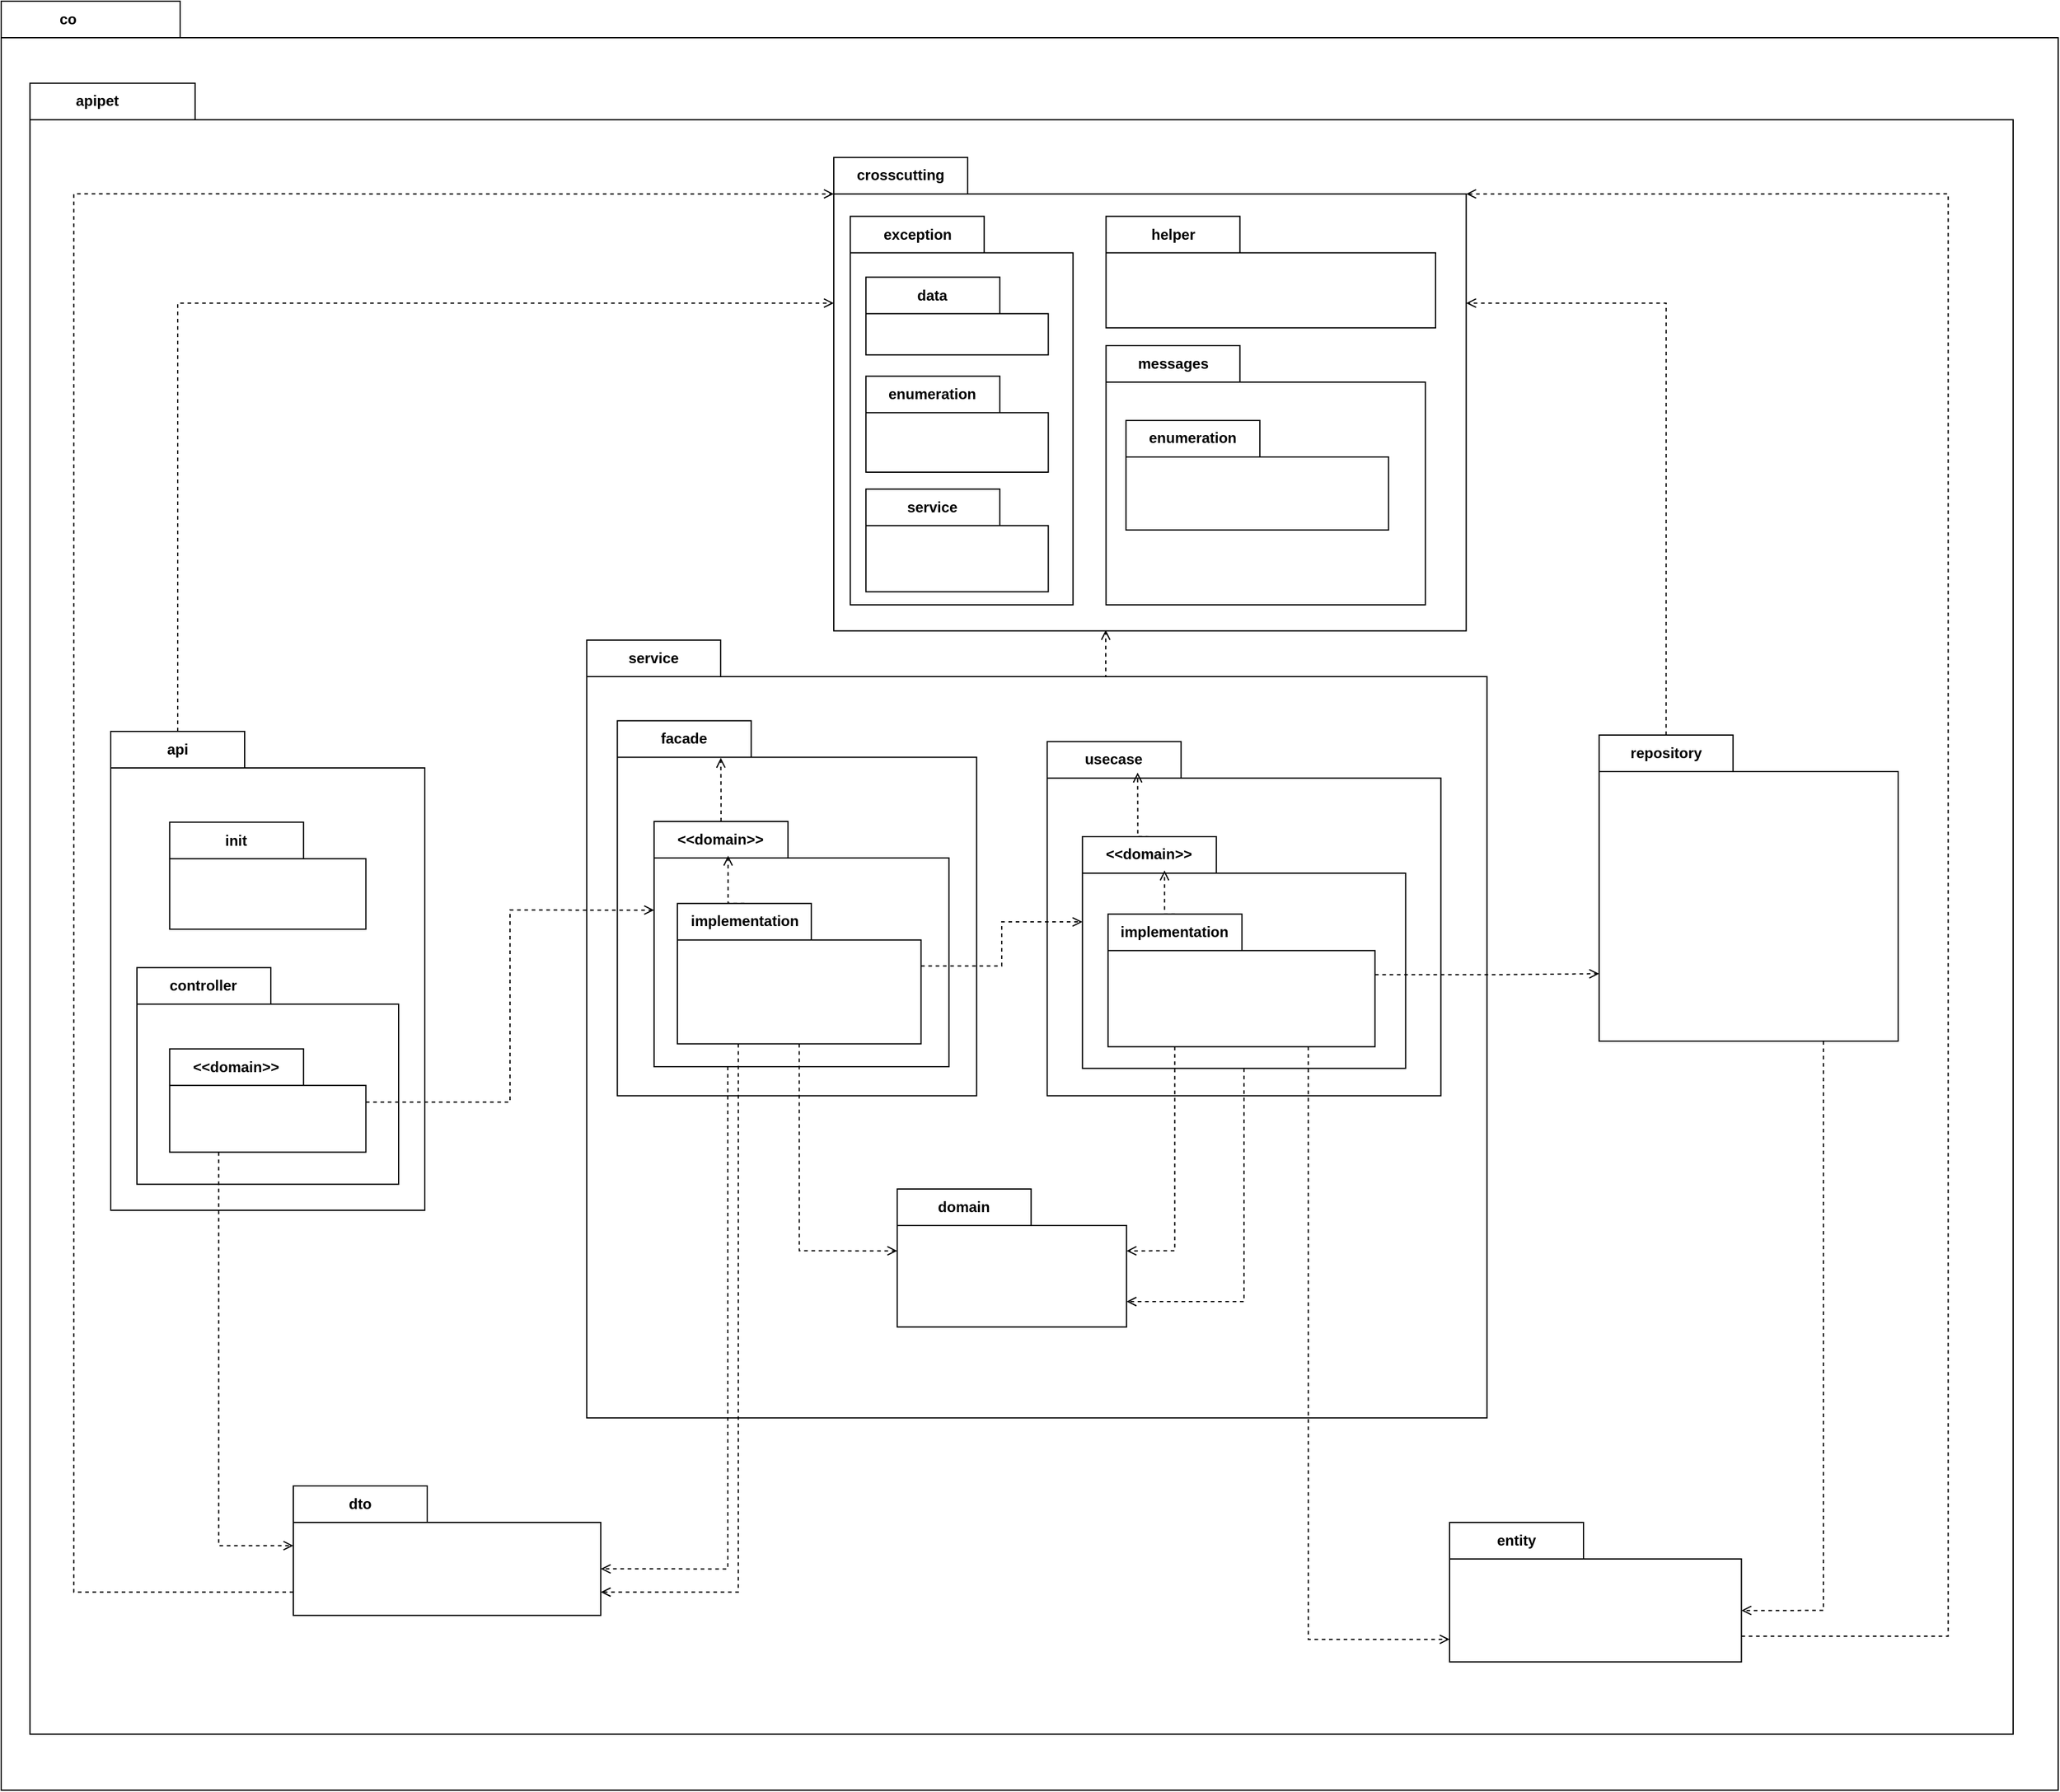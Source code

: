 <mxfile version="21.3.4" type="google">
  <diagram name="Página-1" id="vc0yApb0CMvirgfghkCc">
    <mxGraphModel grid="1" page="1" gridSize="10" guides="1" tooltips="1" connect="1" arrows="1" fold="1" pageScale="1" pageWidth="827" pageHeight="1169" math="0" shadow="0">
      <root>
        <mxCell id="0" />
        <mxCell id="1" parent="0" />
        <mxCell id="pA3cC1FDBmTtkMS_HFhs-1" value="co" style="shape=folder;fontStyle=1;tabWidth=110;tabHeight=30;tabPosition=left;html=1;boundedLbl=1;labelInHeader=1;container=1;collapsible=0;whiteSpace=wrap;" vertex="1" parent="1">
          <mxGeometry x="-950" y="-60" width="1690" height="1470" as="geometry" />
        </mxCell>
        <mxCell id="pA3cC1FDBmTtkMS_HFhs-2" value="" style="html=1;strokeColor=none;resizeWidth=1;resizeHeight=1;fillColor=none;part=1;connectable=0;allowArrows=0;deletable=0;whiteSpace=wrap;" vertex="1" parent="pA3cC1FDBmTtkMS_HFhs-1">
          <mxGeometry width="1690.0" height="1029" relative="1" as="geometry">
            <mxPoint y="30" as="offset" />
          </mxGeometry>
        </mxCell>
        <mxCell id="pA3cC1FDBmTtkMS_HFhs-3" value="apipet" style="shape=folder;fontStyle=1;tabWidth=110;tabHeight=30;tabPosition=left;html=1;boundedLbl=1;labelInHeader=1;container=1;collapsible=0;whiteSpace=wrap;" vertex="1" parent="pA3cC1FDBmTtkMS_HFhs-1">
          <mxGeometry x="23.635" y="67.436" width="1629.357" height="1356.626" as="geometry" />
        </mxCell>
        <mxCell id="pA3cC1FDBmTtkMS_HFhs-4" value="" style="html=1;strokeColor=none;resizeWidth=1;resizeHeight=1;fillColor=none;part=1;connectable=0;allowArrows=0;deletable=0;whiteSpace=wrap;" vertex="1" parent="pA3cC1FDBmTtkMS_HFhs-3">
          <mxGeometry width="1629.357" height="949.638" relative="1" as="geometry">
            <mxPoint y="30" as="offset" />
          </mxGeometry>
        </mxCell>
        <mxCell id="CnLqmu6Y1ZzkHEZmKvZY-15" style="edgeStyle=orthogonalEdgeStyle;rounded=0;orthogonalLoop=1;jettySize=auto;html=1;exitX=0.75;exitY=1;exitDx=0;exitDy=0;exitPerimeter=0;entryX=0;entryY=0;entryDx=239.77;entryDy=72.345;entryPerimeter=0;dashed=1;endArrow=open;endFill=0;" edge="1" parent="pA3cC1FDBmTtkMS_HFhs-3" source="pA3cC1FDBmTtkMS_HFhs-7" target="pA3cC1FDBmTtkMS_HFhs-56">
          <mxGeometry relative="1" as="geometry" />
        </mxCell>
        <mxCell id="CnLqmu6Y1ZzkHEZmKvZY-23" style="edgeStyle=orthogonalEdgeStyle;rounded=0;orthogonalLoop=1;jettySize=auto;html=1;exitX=0;exitY=0;exitDx=55;exitDy=0;exitPerimeter=0;entryX=0;entryY=0;entryDx=519.59;entryDy=119.775;entryPerimeter=0;dashed=1;endArrow=open;endFill=0;" edge="1" parent="pA3cC1FDBmTtkMS_HFhs-3" source="pA3cC1FDBmTtkMS_HFhs-7" target="Lod6vtD8BS9e7FjF0TmM-1">
          <mxGeometry relative="1" as="geometry" />
        </mxCell>
        <mxCell id="pA3cC1FDBmTtkMS_HFhs-7" value="repository" style="shape=folder;fontStyle=1;tabWidth=110;tabHeight=30;tabPosition=left;html=1;boundedLbl=1;labelInHeader=1;container=1;collapsible=0;whiteSpace=wrap;" vertex="1" parent="pA3cC1FDBmTtkMS_HFhs-3">
          <mxGeometry x="1289.22" y="535.565" width="245.679" height="251.493" as="geometry" />
        </mxCell>
        <mxCell id="pA3cC1FDBmTtkMS_HFhs-8" value="" style="html=1;strokeColor=none;resizeWidth=1;resizeHeight=1;fillColor=none;part=1;connectable=0;allowArrows=0;deletable=0;whiteSpace=wrap;" vertex="1" parent="pA3cC1FDBmTtkMS_HFhs-7">
          <mxGeometry width="245.679" height="176.045" relative="1" as="geometry">
            <mxPoint y="30" as="offset" />
          </mxGeometry>
        </mxCell>
        <mxCell id="CnLqmu6Y1ZzkHEZmKvZY-21" style="edgeStyle=orthogonalEdgeStyle;rounded=0;orthogonalLoop=1;jettySize=auto;html=1;exitX=0;exitY=0;exitDx=424.813;exitDy=30;exitPerimeter=0;entryX=0.43;entryY=0.998;entryDx=0;entryDy=0;entryPerimeter=0;dashed=1;endArrow=open;endFill=0;" edge="1" parent="pA3cC1FDBmTtkMS_HFhs-3" source="pA3cC1FDBmTtkMS_HFhs-9" target="Lod6vtD8BS9e7FjF0TmM-1">
          <mxGeometry relative="1" as="geometry" />
        </mxCell>
        <mxCell id="pA3cC1FDBmTtkMS_HFhs-9" value="service" style="shape=folder;fontStyle=1;tabWidth=110;tabHeight=30;tabPosition=left;html=1;boundedLbl=1;labelInHeader=1;container=1;collapsible=0;whiteSpace=wrap;" vertex="1" parent="pA3cC1FDBmTtkMS_HFhs-3">
          <mxGeometry x="457.457" y="457.567" width="739.626" height="639.1" as="geometry" />
        </mxCell>
        <mxCell id="pA3cC1FDBmTtkMS_HFhs-10" value="" style="html=1;strokeColor=none;resizeWidth=1;resizeHeight=1;fillColor=none;part=1;connectable=0;allowArrows=0;deletable=0;whiteSpace=wrap;" vertex="1" parent="pA3cC1FDBmTtkMS_HFhs-9">
          <mxGeometry width="733.525" height="447.37" relative="1" as="geometry">
            <mxPoint y="30" as="offset" />
          </mxGeometry>
        </mxCell>
        <mxCell id="pA3cC1FDBmTtkMS_HFhs-38" value="domain" style="shape=folder;fontStyle=1;tabWidth=110;tabHeight=30;tabPosition=left;html=1;boundedLbl=1;labelInHeader=1;container=1;collapsible=0;whiteSpace=wrap;" vertex="1" parent="pA3cC1FDBmTtkMS_HFhs-9">
          <mxGeometry x="255.073" y="450.991" width="188.418" height="113.336" as="geometry" />
        </mxCell>
        <mxCell id="pA3cC1FDBmTtkMS_HFhs-39" value="" style="html=1;strokeColor=none;resizeWidth=1;resizeHeight=1;fillColor=none;part=1;connectable=0;allowArrows=0;deletable=0;whiteSpace=wrap;" vertex="1" parent="pA3cC1FDBmTtkMS_HFhs-38">
          <mxGeometry width="188.418" height="79.335" relative="1" as="geometry">
            <mxPoint y="30" as="offset" />
          </mxGeometry>
        </mxCell>
        <mxCell id="pA3cC1FDBmTtkMS_HFhs-11" value="facade" style="shape=folder;fontStyle=1;tabWidth=110;tabHeight=30;tabPosition=left;html=1;boundedLbl=1;labelInHeader=1;container=1;collapsible=0;whiteSpace=wrap;" vertex="1" parent="pA3cC1FDBmTtkMS_HFhs-9">
          <mxGeometry x="25.115" y="66.235" width="295.184" height="308.081" as="geometry" />
        </mxCell>
        <mxCell id="pA3cC1FDBmTtkMS_HFhs-12" value="" style="html=1;strokeColor=none;resizeWidth=1;resizeHeight=1;fillColor=none;part=1;connectable=0;allowArrows=0;deletable=0;whiteSpace=wrap;" vertex="1" parent="pA3cC1FDBmTtkMS_HFhs-11">
          <mxGeometry width="295.184" height="215.656" relative="1" as="geometry">
            <mxPoint y="30" as="offset" />
          </mxGeometry>
        </mxCell>
        <mxCell id="CnLqmu6Y1ZzkHEZmKvZY-9" style="edgeStyle=orthogonalEdgeStyle;rounded=0;orthogonalLoop=1;jettySize=auto;html=1;exitX=0;exitY=0;exitDx=55;exitDy=0;exitPerimeter=0;entryX=0.288;entryY=0.099;entryDx=0;entryDy=0;entryPerimeter=0;startArrow=none;startFill=0;dashed=1;endArrow=open;endFill=0;" edge="1" parent="pA3cC1FDBmTtkMS_HFhs-11" source="pA3cC1FDBmTtkMS_HFhs-17" target="pA3cC1FDBmTtkMS_HFhs-11">
          <mxGeometry relative="1" as="geometry" />
        </mxCell>
        <mxCell id="pA3cC1FDBmTtkMS_HFhs-17" value="&amp;lt;&amp;lt;domain&amp;gt;&amp;gt;" style="shape=folder;fontStyle=1;tabWidth=110;tabHeight=30;tabPosition=left;html=1;boundedLbl=1;labelInHeader=1;container=1;collapsible=0;whiteSpace=wrap;" vertex="1" parent="pA3cC1FDBmTtkMS_HFhs-11">
          <mxGeometry x="30.18" y="82.703" width="242.3" height="201.569" as="geometry" />
        </mxCell>
        <mxCell id="pA3cC1FDBmTtkMS_HFhs-18" value="" style="html=1;strokeColor=none;resizeWidth=1;resizeHeight=1;fillColor=none;part=1;connectable=0;allowArrows=0;deletable=0;whiteSpace=wrap;" vertex="1" parent="pA3cC1FDBmTtkMS_HFhs-17">
          <mxGeometry width="235.437" height="122.613" relative="1" as="geometry">
            <mxPoint y="30" as="offset" />
          </mxGeometry>
        </mxCell>
        <mxCell id="pA3cC1FDBmTtkMS_HFhs-124" style="edgeStyle=orthogonalEdgeStyle;rounded=0;orthogonalLoop=1;jettySize=auto;html=1;exitX=0;exitY=0;exitDx=55;exitDy=0;exitPerimeter=0;entryX=0.251;entryY=0.14;entryDx=0;entryDy=0;entryPerimeter=0;dashed=1;endArrow=open;endFill=0;" edge="1" parent="pA3cC1FDBmTtkMS_HFhs-17" source="pA3cC1FDBmTtkMS_HFhs-29" target="pA3cC1FDBmTtkMS_HFhs-17">
          <mxGeometry relative="1" as="geometry">
            <Array as="points">
              <mxPoint x="61" y="67" />
            </Array>
          </mxGeometry>
        </mxCell>
        <mxCell id="pA3cC1FDBmTtkMS_HFhs-29" value="implementation" style="shape=folder;fontStyle=1;tabWidth=110;tabHeight=30;tabPosition=left;html=1;boundedLbl=1;labelInHeader=1;container=1;collapsible=0;whiteSpace=wrap;" vertex="1" parent="pA3cC1FDBmTtkMS_HFhs-17">
          <mxGeometry x="19.191" y="67.407" width="200.156" height="115.434" as="geometry" />
        </mxCell>
        <mxCell id="pA3cC1FDBmTtkMS_HFhs-30" value="" style="html=1;strokeColor=none;resizeWidth=1;resizeHeight=1;fillColor=none;part=1;connectable=0;allowArrows=0;deletable=0;whiteSpace=wrap;" vertex="1" parent="pA3cC1FDBmTtkMS_HFhs-29">
          <mxGeometry width="200.156" height="80.804" relative="1" as="geometry">
            <mxPoint y="30" as="offset" />
          </mxGeometry>
        </mxCell>
        <mxCell id="pA3cC1FDBmTtkMS_HFhs-59" value="usecase" style="shape=folder;fontStyle=1;tabWidth=110;tabHeight=30;tabPosition=left;html=1;boundedLbl=1;labelInHeader=1;container=1;collapsible=0;whiteSpace=wrap;" vertex="1" parent="pA3cC1FDBmTtkMS_HFhs-9">
          <mxGeometry x="378.264" y="83.322" width="323.469" height="290.994" as="geometry" />
        </mxCell>
        <mxCell id="pA3cC1FDBmTtkMS_HFhs-60" value="" style="html=1;strokeColor=none;resizeWidth=1;resizeHeight=1;fillColor=none;part=1;connectable=0;allowArrows=0;deletable=0;whiteSpace=wrap;" vertex="1" parent="pA3cC1FDBmTtkMS_HFhs-59">
          <mxGeometry width="323.469" height="203.696" relative="1" as="geometry">
            <mxPoint y="30" as="offset" />
          </mxGeometry>
        </mxCell>
        <mxCell id="pA3cC1FDBmTtkMS_HFhs-129" style="edgeStyle=orthogonalEdgeStyle;rounded=0;orthogonalLoop=1;jettySize=auto;html=1;exitX=0;exitY=0;exitDx=55;exitDy=0;exitPerimeter=0;dashed=1;endArrow=open;endFill=0;" edge="1" parent="pA3cC1FDBmTtkMS_HFhs-59" source="pA3cC1FDBmTtkMS_HFhs-61">
          <mxGeometry relative="1" as="geometry">
            <mxPoint x="74.323" y="25.554" as="targetPoint" />
            <Array as="points">
              <mxPoint x="74.466" y="78.521" />
              <mxPoint x="74.466" y="61.373" />
              <mxPoint x="74.466" y="61.373" />
            </Array>
          </mxGeometry>
        </mxCell>
        <mxCell id="pA3cC1FDBmTtkMS_HFhs-61" value="&amp;lt;&amp;lt;domain&amp;gt;&amp;gt;" style="shape=folder;fontStyle=1;tabWidth=110;tabHeight=30;tabPosition=left;html=1;boundedLbl=1;labelInHeader=1;container=1;collapsible=0;whiteSpace=wrap;" vertex="1" parent="pA3cC1FDBmTtkMS_HFhs-59">
          <mxGeometry x="28.98" y="78.116" width="265.517" height="190.39" as="geometry" />
        </mxCell>
        <mxCell id="pA3cC1FDBmTtkMS_HFhs-62" value="" style="html=1;strokeColor=none;resizeWidth=1;resizeHeight=1;fillColor=none;part=1;connectable=0;allowArrows=0;deletable=0;whiteSpace=wrap;" vertex="1" parent="pA3cC1FDBmTtkMS_HFhs-61">
          <mxGeometry width="257.997" height="115.813" relative="1" as="geometry">
            <mxPoint y="30" as="offset" />
          </mxGeometry>
        </mxCell>
        <mxCell id="pA3cC1FDBmTtkMS_HFhs-128" style="edgeStyle=orthogonalEdgeStyle;rounded=0;orthogonalLoop=1;jettySize=auto;html=1;exitX=0;exitY=0;exitDx=55;exitDy=0;exitPerimeter=0;entryX=0.254;entryY=0.146;entryDx=0;entryDy=0;entryPerimeter=0;dashed=1;endArrow=open;endFill=0;" edge="1" parent="pA3cC1FDBmTtkMS_HFhs-61" source="pA3cC1FDBmTtkMS_HFhs-63" target="pA3cC1FDBmTtkMS_HFhs-61">
          <mxGeometry relative="1" as="geometry" />
        </mxCell>
        <mxCell id="pA3cC1FDBmTtkMS_HFhs-63" value="implementation" style="shape=folder;fontStyle=1;tabWidth=110;tabHeight=30;tabPosition=left;html=1;boundedLbl=1;labelInHeader=1;container=1;collapsible=0;whiteSpace=wrap;" vertex="1" parent="pA3cC1FDBmTtkMS_HFhs-61">
          <mxGeometry x="21.03" y="63.668" width="219.335" height="109.032" as="geometry" />
        </mxCell>
        <mxCell id="pA3cC1FDBmTtkMS_HFhs-64" value="" style="html=1;strokeColor=none;resizeWidth=1;resizeHeight=1;fillColor=none;part=1;connectable=0;allowArrows=0;deletable=0;whiteSpace=wrap;" vertex="1" parent="pA3cC1FDBmTtkMS_HFhs-63">
          <mxGeometry width="219.335" height="76.323" relative="1" as="geometry">
            <mxPoint y="30" as="offset" />
          </mxGeometry>
        </mxCell>
        <mxCell id="CnLqmu6Y1ZzkHEZmKvZY-11" style="edgeStyle=orthogonalEdgeStyle;rounded=0;orthogonalLoop=1;jettySize=auto;html=1;exitX=0;exitY=0;exitDx=200.156;exitDy=51.359;exitPerimeter=0;entryX=0;entryY=0;entryDx=0;entryDy=70.097;entryPerimeter=0;dashed=1;endArrow=open;endFill=0;" edge="1" parent="pA3cC1FDBmTtkMS_HFhs-9" source="pA3cC1FDBmTtkMS_HFhs-29" target="pA3cC1FDBmTtkMS_HFhs-61">
          <mxGeometry relative="1" as="geometry" />
        </mxCell>
        <mxCell id="CnLqmu6Y1ZzkHEZmKvZY-16" style="edgeStyle=orthogonalEdgeStyle;rounded=0;orthogonalLoop=1;jettySize=auto;html=1;exitX=0.25;exitY=1;exitDx=0;exitDy=0;exitPerimeter=0;entryX=0;entryY=0;entryDx=188.418;entryDy=50.834;entryPerimeter=0;dashed=1;endArrow=open;endFill=0;" edge="1" parent="pA3cC1FDBmTtkMS_HFhs-9" source="pA3cC1FDBmTtkMS_HFhs-63" target="pA3cC1FDBmTtkMS_HFhs-38">
          <mxGeometry relative="1" as="geometry" />
        </mxCell>
        <mxCell id="CnLqmu6Y1ZzkHEZmKvZY-17" style="edgeStyle=orthogonalEdgeStyle;rounded=0;orthogonalLoop=1;jettySize=auto;html=1;exitX=0.5;exitY=1;exitDx=0;exitDy=0;exitPerimeter=0;entryX=0;entryY=0;entryDx=188.418;entryDy=92.502;entryPerimeter=0;dashed=1;endArrow=open;endFill=0;" edge="1" parent="pA3cC1FDBmTtkMS_HFhs-9" source="pA3cC1FDBmTtkMS_HFhs-61" target="pA3cC1FDBmTtkMS_HFhs-38">
          <mxGeometry relative="1" as="geometry" />
        </mxCell>
        <mxCell id="CnLqmu6Y1ZzkHEZmKvZY-18" style="edgeStyle=orthogonalEdgeStyle;rounded=0;orthogonalLoop=1;jettySize=auto;html=1;exitX=0.5;exitY=1;exitDx=0;exitDy=0;exitPerimeter=0;entryX=0;entryY=0;entryDx=0;entryDy=50.834;entryPerimeter=0;dashed=1;endArrow=open;endFill=0;" edge="1" parent="pA3cC1FDBmTtkMS_HFhs-9" source="pA3cC1FDBmTtkMS_HFhs-29" target="pA3cC1FDBmTtkMS_HFhs-38">
          <mxGeometry relative="1" as="geometry" />
        </mxCell>
        <mxCell id="CnLqmu6Y1ZzkHEZmKvZY-26" style="edgeStyle=orthogonalEdgeStyle;rounded=0;orthogonalLoop=1;jettySize=auto;html=1;exitX=0;exitY=0;exitDx=239.77;exitDy=93.517;exitPerimeter=0;entryX=0;entryY=0;entryDx=519.59;entryDy=30;entryPerimeter=0;dashed=1;endArrow=open;endFill=0;" edge="1" parent="pA3cC1FDBmTtkMS_HFhs-3" source="pA3cC1FDBmTtkMS_HFhs-56" target="Lod6vtD8BS9e7FjF0TmM-1">
          <mxGeometry relative="1" as="geometry">
            <Array as="points">
              <mxPoint x="1576" y="1276" />
              <mxPoint x="1576" y="91" />
            </Array>
          </mxGeometry>
        </mxCell>
        <mxCell id="pA3cC1FDBmTtkMS_HFhs-56" value="entity" style="shape=folder;fontStyle=1;tabWidth=110;tabHeight=30;tabPosition=left;html=1;boundedLbl=1;labelInHeader=1;container=1;collapsible=0;whiteSpace=wrap;" vertex="1" parent="pA3cC1FDBmTtkMS_HFhs-3">
          <mxGeometry x="1166.36" y="1182.56" width="239.77" height="114.69" as="geometry" />
        </mxCell>
        <mxCell id="pA3cC1FDBmTtkMS_HFhs-57" value="" style="html=1;strokeColor=none;resizeWidth=1;resizeHeight=1;fillColor=none;part=1;connectable=0;allowArrows=0;deletable=0;whiteSpace=wrap;" vertex="1" parent="pA3cC1FDBmTtkMS_HFhs-56">
          <mxGeometry width="239.77" height="80.283" relative="1" as="geometry">
            <mxPoint y="30" as="offset" />
          </mxGeometry>
        </mxCell>
        <mxCell id="CnLqmu6Y1ZzkHEZmKvZY-24" style="edgeStyle=orthogonalEdgeStyle;rounded=0;orthogonalLoop=1;jettySize=auto;html=1;exitX=0;exitY=0;exitDx=55;exitDy=0;exitPerimeter=0;entryX=0;entryY=0;entryDx=0;entryDy=119.775;entryPerimeter=0;dashed=1;endArrow=open;endFill=0;" edge="1" parent="pA3cC1FDBmTtkMS_HFhs-3" source="pA3cC1FDBmTtkMS_HFhs-65" target="Lod6vtD8BS9e7FjF0TmM-1">
          <mxGeometry relative="1" as="geometry" />
        </mxCell>
        <mxCell id="pA3cC1FDBmTtkMS_HFhs-65" value="api" style="shape=folder;fontStyle=1;tabWidth=110;tabHeight=30;tabPosition=left;html=1;boundedLbl=1;labelInHeader=1;container=1;collapsible=0;whiteSpace=wrap;" vertex="1" parent="pA3cC1FDBmTtkMS_HFhs-3">
          <mxGeometry x="66.361" y="532.567" width="258.015" height="393.501" as="geometry" />
        </mxCell>
        <mxCell id="pA3cC1FDBmTtkMS_HFhs-66" value="" style="html=1;strokeColor=none;resizeWidth=1;resizeHeight=1;fillColor=none;part=1;connectable=0;allowArrows=0;deletable=0;whiteSpace=wrap;" vertex="1" parent="pA3cC1FDBmTtkMS_HFhs-65">
          <mxGeometry width="258.015" height="275.45" relative="1" as="geometry">
            <mxPoint y="30" as="offset" />
          </mxGeometry>
        </mxCell>
        <mxCell id="pA3cC1FDBmTtkMS_HFhs-77" value="init" style="shape=folder;fontStyle=1;tabWidth=110;tabHeight=30;tabPosition=left;html=1;boundedLbl=1;labelInHeader=1;container=1;collapsible=0;whiteSpace=wrap;" vertex="1" parent="pA3cC1FDBmTtkMS_HFhs-65">
          <mxGeometry x="48.378" y="74.586" width="161.259" height="87.874" as="geometry" />
        </mxCell>
        <mxCell id="pA3cC1FDBmTtkMS_HFhs-78" value="" style="html=1;strokeColor=none;resizeWidth=1;resizeHeight=1;fillColor=none;part=1;connectable=0;allowArrows=0;deletable=0;whiteSpace=wrap;" vertex="1" parent="pA3cC1FDBmTtkMS_HFhs-77">
          <mxGeometry width="161.259" height="61.512" relative="1" as="geometry">
            <mxPoint y="30" as="offset" />
          </mxGeometry>
        </mxCell>
        <mxCell id="pA3cC1FDBmTtkMS_HFhs-79" value="controller" style="shape=folder;fontStyle=1;tabWidth=110;tabHeight=30;tabPosition=left;html=1;boundedLbl=1;labelInHeader=1;container=1;collapsible=0;whiteSpace=wrap;" vertex="1" parent="pA3cC1FDBmTtkMS_HFhs-65">
          <mxGeometry x="21.501" y="194.179" width="215.012" height="177.888" as="geometry" />
        </mxCell>
        <mxCell id="pA3cC1FDBmTtkMS_HFhs-80" value="" style="html=1;strokeColor=none;resizeWidth=1;resizeHeight=1;fillColor=none;part=1;connectable=0;allowArrows=0;deletable=0;whiteSpace=wrap;" vertex="1" parent="pA3cC1FDBmTtkMS_HFhs-79">
          <mxGeometry width="215.012" height="124.521" relative="1" as="geometry">
            <mxPoint y="30" as="offset" />
          </mxGeometry>
        </mxCell>
        <mxCell id="pA3cC1FDBmTtkMS_HFhs-109" value="&amp;lt;&amp;lt;domain&amp;gt;&amp;gt;" style="shape=folder;fontStyle=1;tabWidth=110;tabHeight=30;tabPosition=left;html=1;boundedLbl=1;labelInHeader=1;container=1;collapsible=0;whiteSpace=wrap;" vertex="1" parent="pA3cC1FDBmTtkMS_HFhs-79">
          <mxGeometry x="26.877" y="66.666" width="161.259" height="84.871" as="geometry" />
        </mxCell>
        <mxCell id="pA3cC1FDBmTtkMS_HFhs-110" value="" style="html=1;strokeColor=none;resizeWidth=1;resizeHeight=1;fillColor=none;part=1;connectable=0;allowArrows=0;deletable=0;whiteSpace=wrap;" vertex="1" parent="pA3cC1FDBmTtkMS_HFhs-109">
          <mxGeometry width="161.259" height="59.41" relative="1" as="geometry">
            <mxPoint y="30" as="offset" />
          </mxGeometry>
        </mxCell>
        <mxCell id="Lod6vtD8BS9e7FjF0TmM-1" value="crosscutting" style="shape=folder;fontStyle=1;tabWidth=110;tabHeight=30;tabPosition=left;html=1;boundedLbl=1;labelInHeader=1;container=1;collapsible=0;whiteSpace=wrap;" vertex="1" parent="pA3cC1FDBmTtkMS_HFhs-3">
          <mxGeometry x="660.41" y="60.9" width="519.59" height="389.1" as="geometry" />
        </mxCell>
        <mxCell id="Lod6vtD8BS9e7FjF0TmM-2" value="" style="html=1;strokeColor=none;resizeWidth=1;resizeHeight=1;fillColor=none;part=1;connectable=0;allowArrows=0;deletable=0;whiteSpace=wrap;" vertex="1" parent="Lod6vtD8BS9e7FjF0TmM-1">
          <mxGeometry width="519.59" height="272.37" relative="1" as="geometry">
            <mxPoint y="30" as="offset" />
          </mxGeometry>
        </mxCell>
        <mxCell id="Lod6vtD8BS9e7FjF0TmM-9" value="exception" style="shape=folder;fontStyle=1;tabWidth=110;tabHeight=30;tabPosition=left;html=1;boundedLbl=1;labelInHeader=1;container=1;collapsible=0;whiteSpace=wrap;" vertex="1" parent="Lod6vtD8BS9e7FjF0TmM-1">
          <mxGeometry x="13.557" y="48.469" width="183.013" height="319.184" as="geometry" />
        </mxCell>
        <mxCell id="Lod6vtD8BS9e7FjF0TmM-10" value="" style="html=1;strokeColor=none;resizeWidth=1;resizeHeight=1;fillColor=none;part=1;connectable=0;allowArrows=0;deletable=0;whiteSpace=wrap;" vertex="1" parent="Lod6vtD8BS9e7FjF0TmM-9">
          <mxGeometry width="183.013" height="223.429" relative="1" as="geometry">
            <mxPoint y="30" as="offset" />
          </mxGeometry>
        </mxCell>
        <mxCell id="jSg_M5TN_3HwbyroikT1-1" value="data" style="shape=folder;fontStyle=1;tabWidth=110;tabHeight=30;tabPosition=left;html=1;boundedLbl=1;labelInHeader=1;container=1;collapsible=0;whiteSpace=wrap;" vertex="1" parent="Lod6vtD8BS9e7FjF0TmM-9">
          <mxGeometry x="12.838" y="49.948" width="149.84" height="63.849" as="geometry" />
        </mxCell>
        <mxCell id="jSg_M5TN_3HwbyroikT1-2" value="" style="html=1;strokeColor=none;resizeWidth=1;resizeHeight=1;fillColor=none;part=1;connectable=0;allowArrows=0;deletable=0;whiteSpace=wrap;" vertex="1" parent="jSg_M5TN_3HwbyroikT1-1">
          <mxGeometry width="149.84" height="44.694" relative="1" as="geometry">
            <mxPoint y="30" as="offset" />
          </mxGeometry>
        </mxCell>
        <mxCell id="jSg_M5TN_3HwbyroikT1-3" value="service" style="shape=folder;fontStyle=1;tabWidth=110;tabHeight=30;tabPosition=left;html=1;boundedLbl=1;labelInHeader=1;container=1;collapsible=0;whiteSpace=wrap;" vertex="1" parent="Lod6vtD8BS9e7FjF0TmM-9">
          <mxGeometry x="12.838" y="224.093" width="149.84" height="84.341" as="geometry" />
        </mxCell>
        <mxCell id="jSg_M5TN_3HwbyroikT1-4" value="" style="html=1;strokeColor=none;resizeWidth=1;resizeHeight=1;fillColor=none;part=1;connectable=0;allowArrows=0;deletable=0;whiteSpace=wrap;" vertex="1" parent="jSg_M5TN_3HwbyroikT1-3">
          <mxGeometry width="147.259" height="49.942" relative="1" as="geometry">
            <mxPoint y="30" as="offset" />
          </mxGeometry>
        </mxCell>
        <mxCell id="jSg_M5TN_3HwbyroikT1-5" value="enumeration" style="shape=folder;fontStyle=1;tabWidth=110;tabHeight=30;tabPosition=left;html=1;boundedLbl=1;labelInHeader=1;container=1;collapsible=0;whiteSpace=wrap;" vertex="1" parent="Lod6vtD8BS9e7FjF0TmM-9">
          <mxGeometry x="12.838" y="131.304" width="149.84" height="78.888" as="geometry" />
        </mxCell>
        <mxCell id="jSg_M5TN_3HwbyroikT1-6" value="" style="html=1;strokeColor=none;resizeWidth=1;resizeHeight=1;fillColor=none;part=1;connectable=0;allowArrows=0;deletable=0;whiteSpace=wrap;" vertex="1" parent="jSg_M5TN_3HwbyroikT1-5">
          <mxGeometry width="149.84" height="55.221" relative="1" as="geometry">
            <mxPoint y="30" as="offset" />
          </mxGeometry>
        </mxCell>
        <mxCell id="Lod6vtD8BS9e7FjF0TmM-11" value="helper" style="shape=folder;fontStyle=1;tabWidth=110;tabHeight=30;tabPosition=left;html=1;boundedLbl=1;labelInHeader=1;container=1;collapsible=0;whiteSpace=wrap;" vertex="1" parent="Lod6vtD8BS9e7FjF0TmM-1">
          <mxGeometry x="223.683" y="48.469" width="270.765" height="91.59" as="geometry" />
        </mxCell>
        <mxCell id="Lod6vtD8BS9e7FjF0TmM-12" value="" style="html=1;strokeColor=none;resizeWidth=1;resizeHeight=1;fillColor=none;part=1;connectable=0;allowArrows=0;deletable=0;whiteSpace=wrap;" vertex="1" parent="Lod6vtD8BS9e7FjF0TmM-11">
          <mxGeometry width="270.765" height="64.113" relative="1" as="geometry">
            <mxPoint y="30" as="offset" />
          </mxGeometry>
        </mxCell>
        <mxCell id="Lod6vtD8BS9e7FjF0TmM-13" value="messages" style="shape=folder;fontStyle=1;tabWidth=110;tabHeight=30;tabPosition=left;html=1;boundedLbl=1;labelInHeader=1;container=1;collapsible=0;whiteSpace=wrap;" vertex="1" parent="Lod6vtD8BS9e7FjF0TmM-1">
          <mxGeometry x="223.683" y="154.616" width="262.385" height="213.038" as="geometry" />
        </mxCell>
        <mxCell id="Lod6vtD8BS9e7FjF0TmM-14" value="" style="html=1;strokeColor=none;resizeWidth=1;resizeHeight=1;fillColor=none;part=1;connectable=0;allowArrows=0;deletable=0;whiteSpace=wrap;" vertex="1" parent="Lod6vtD8BS9e7FjF0TmM-13">
          <mxGeometry width="262.385" height="149.126" relative="1" as="geometry">
            <mxPoint y="30" as="offset" />
          </mxGeometry>
        </mxCell>
        <mxCell id="CnLqmu6Y1ZzkHEZmKvZY-1" value="enumeration" style="shape=folder;fontStyle=1;tabWidth=110;tabHeight=30;tabPosition=left;html=1;boundedLbl=1;labelInHeader=1;container=1;collapsible=0;whiteSpace=wrap;" vertex="1" parent="Lod6vtD8BS9e7FjF0TmM-13">
          <mxGeometry x="16.399" y="61.534" width="215.71" height="89.98" as="geometry" />
        </mxCell>
        <mxCell id="CnLqmu6Y1ZzkHEZmKvZY-2" value="" style="html=1;strokeColor=none;resizeWidth=1;resizeHeight=1;fillColor=none;part=1;connectable=0;allowArrows=0;deletable=0;whiteSpace=wrap;" vertex="1" parent="CnLqmu6Y1ZzkHEZmKvZY-1">
          <mxGeometry width="215.71" height="62.986" relative="1" as="geometry">
            <mxPoint y="30" as="offset" />
          </mxGeometry>
        </mxCell>
        <mxCell id="CnLqmu6Y1ZzkHEZmKvZY-25" style="edgeStyle=orthogonalEdgeStyle;rounded=0;orthogonalLoop=1;jettySize=auto;html=1;exitX=0;exitY=0;exitDx=0;exitDy=87.255;exitPerimeter=0;entryX=0;entryY=0;entryDx=0;entryDy=30;entryPerimeter=0;dashed=1;endArrow=open;endFill=0;" edge="1" parent="pA3cC1FDBmTtkMS_HFhs-3" source="pA3cC1FDBmTtkMS_HFhs-119" target="Lod6vtD8BS9e7FjF0TmM-1">
          <mxGeometry relative="1" as="geometry">
            <Array as="points">
              <mxPoint x="36" y="1240" />
              <mxPoint x="36" y="91" />
            </Array>
          </mxGeometry>
        </mxCell>
        <mxCell id="pA3cC1FDBmTtkMS_HFhs-119" value="dto" style="shape=folder;fontStyle=1;tabWidth=110;tabHeight=30;tabPosition=left;html=1;boundedLbl=1;labelInHeader=1;container=1;collapsible=0;whiteSpace=wrap;" vertex="1" parent="pA3cC1FDBmTtkMS_HFhs-3">
          <mxGeometry x="216.36" y="1152.56" width="252.61" height="106.34" as="geometry" />
        </mxCell>
        <mxCell id="pA3cC1FDBmTtkMS_HFhs-120" value="" style="html=1;strokeColor=none;resizeWidth=1;resizeHeight=1;fillColor=none;part=1;connectable=0;allowArrows=0;deletable=0;whiteSpace=wrap;" vertex="1" parent="pA3cC1FDBmTtkMS_HFhs-119">
          <mxGeometry width="252.61" height="74.438" relative="1" as="geometry">
            <mxPoint y="30" as="offset" />
          </mxGeometry>
        </mxCell>
        <mxCell id="CnLqmu6Y1ZzkHEZmKvZY-12" style="edgeStyle=orthogonalEdgeStyle;rounded=0;orthogonalLoop=1;jettySize=auto;html=1;exitX=0;exitY=0;exitDx=219.335;exitDy=49.758;exitPerimeter=0;entryX=0;entryY=0;entryDx=0;entryDy=196.119;entryPerimeter=0;dashed=1;endArrow=open;endFill=0;" edge="1" parent="pA3cC1FDBmTtkMS_HFhs-3" source="pA3cC1FDBmTtkMS_HFhs-63" target="pA3cC1FDBmTtkMS_HFhs-7">
          <mxGeometry relative="1" as="geometry">
            <Array as="points">
              <mxPoint x="1205" y="732" />
              <mxPoint x="1304" y="732" />
            </Array>
          </mxGeometry>
        </mxCell>
        <mxCell id="CnLqmu6Y1ZzkHEZmKvZY-13" style="edgeStyle=orthogonalEdgeStyle;rounded=0;orthogonalLoop=1;jettySize=auto;html=1;exitX=0.75;exitY=1;exitDx=0;exitDy=0;exitPerimeter=0;entryX=0;entryY=0;entryDx=0;entryDy=96.064;entryPerimeter=0;dashed=1;endArrow=open;endFill=0;" edge="1" parent="pA3cC1FDBmTtkMS_HFhs-3" source="pA3cC1FDBmTtkMS_HFhs-63" target="pA3cC1FDBmTtkMS_HFhs-56">
          <mxGeometry relative="1" as="geometry" />
        </mxCell>
        <mxCell id="CnLqmu6Y1ZzkHEZmKvZY-19" style="edgeStyle=orthogonalEdgeStyle;rounded=0;orthogonalLoop=1;jettySize=auto;html=1;exitX=0;exitY=0;exitDx=161.259;exitDy=43.718;exitPerimeter=0;entryX=0;entryY=0;entryDx=0;entryDy=72.892;entryPerimeter=0;dashed=1;endArrow=open;endFill=0;" edge="1" parent="pA3cC1FDBmTtkMS_HFhs-3" source="pA3cC1FDBmTtkMS_HFhs-109" target="pA3cC1FDBmTtkMS_HFhs-17">
          <mxGeometry relative="1" as="geometry" />
        </mxCell>
        <mxCell id="CnLqmu6Y1ZzkHEZmKvZY-20" style="edgeStyle=orthogonalEdgeStyle;rounded=0;orthogonalLoop=1;jettySize=auto;html=1;exitX=0.25;exitY=1;exitDx=0;exitDy=0;exitPerimeter=0;entryX=0;entryY=0;entryDx=0;entryDy=49.085;entryPerimeter=0;dashed=1;endArrow=open;endFill=0;" edge="1" parent="pA3cC1FDBmTtkMS_HFhs-3" source="pA3cC1FDBmTtkMS_HFhs-109" target="pA3cC1FDBmTtkMS_HFhs-119">
          <mxGeometry relative="1" as="geometry" />
        </mxCell>
        <mxCell id="CnLqmu6Y1ZzkHEZmKvZY-27" style="edgeStyle=orthogonalEdgeStyle;rounded=0;orthogonalLoop=1;jettySize=auto;html=1;exitX=0.25;exitY=1;exitDx=0;exitDy=0;exitPerimeter=0;entryX=0;entryY=0;entryDx=252.61;entryDy=87.255;entryPerimeter=0;dashed=1;endArrow=open;endFill=0;" edge="1" parent="pA3cC1FDBmTtkMS_HFhs-3" source="pA3cC1FDBmTtkMS_HFhs-29" target="pA3cC1FDBmTtkMS_HFhs-119">
          <mxGeometry relative="1" as="geometry" />
        </mxCell>
        <mxCell id="CnLqmu6Y1ZzkHEZmKvZY-28" style="edgeStyle=orthogonalEdgeStyle;rounded=0;orthogonalLoop=1;jettySize=auto;html=1;exitX=0.25;exitY=1;exitDx=0;exitDy=0;exitPerimeter=0;entryX=0;entryY=0;entryDx=252.61;entryDy=68.17;entryPerimeter=0;dashed=1;endArrow=open;endFill=0;" edge="1" parent="pA3cC1FDBmTtkMS_HFhs-3" source="pA3cC1FDBmTtkMS_HFhs-17" target="pA3cC1FDBmTtkMS_HFhs-119">
          <mxGeometry relative="1" as="geometry" />
        </mxCell>
      </root>
    </mxGraphModel>
  </diagram>
</mxfile>
